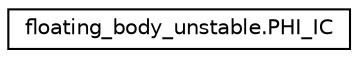 digraph "Graphical Class Hierarchy"
{
 // LATEX_PDF_SIZE
  edge [fontname="Helvetica",fontsize="10",labelfontname="Helvetica",labelfontsize="10"];
  node [fontname="Helvetica",fontsize="10",shape=record];
  rankdir="LR";
  Node0 [label="floating_body_unstable.PHI_IC",height=0.2,width=0.4,color="black", fillcolor="white", style="filled",URL="$classfloating__body__unstable_1_1PHI__IC.html",tooltip=" "];
}

